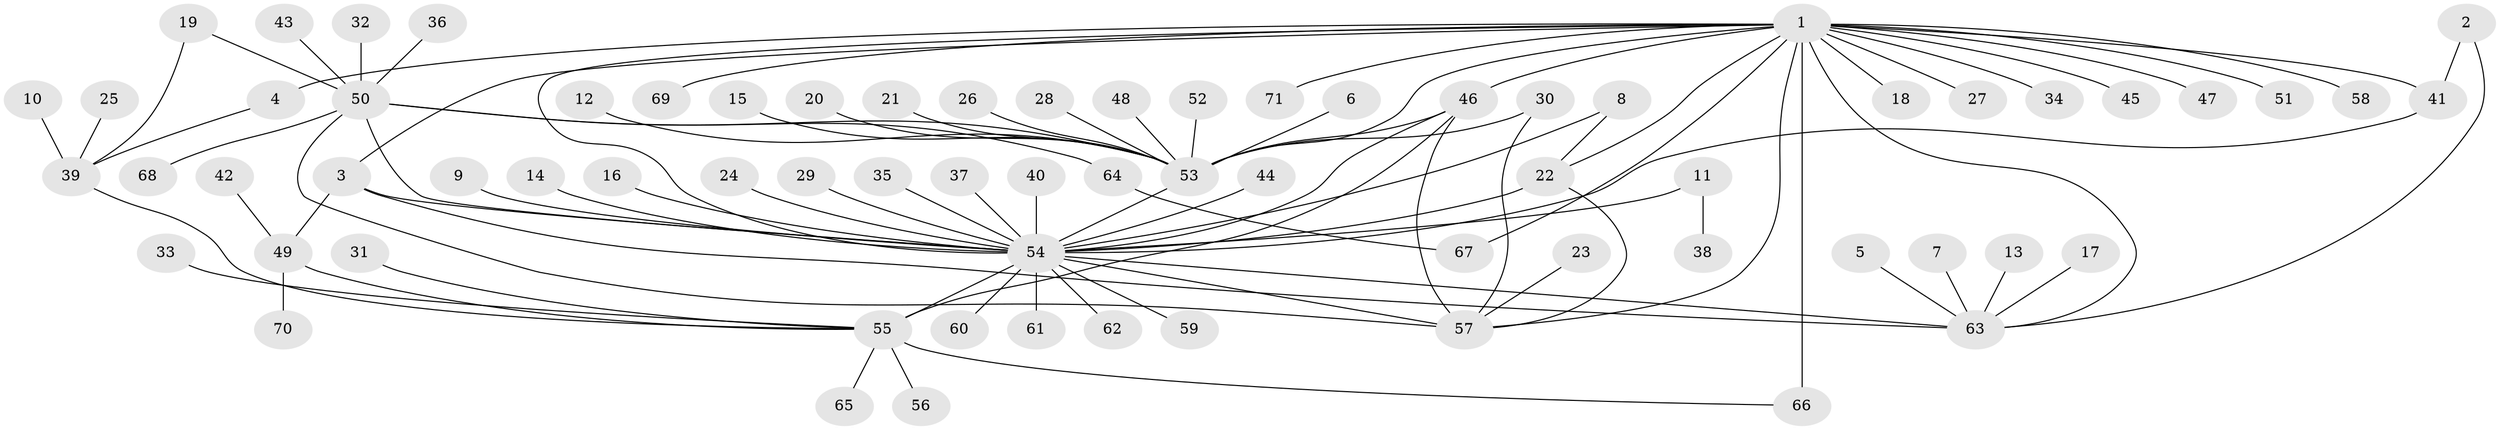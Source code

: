 // original degree distribution, {17: 0.007042253521126761, 11: 0.007042253521126761, 2: 0.176056338028169, 30: 0.007042253521126761, 9: 0.007042253521126761, 8: 0.014084507042253521, 4: 0.04929577464788732, 1: 0.5633802816901409, 3: 0.1056338028169014, 7: 0.007042253521126761, 12: 0.007042253521126761, 6: 0.02112676056338028, 5: 0.02112676056338028, 10: 0.007042253521126761}
// Generated by graph-tools (version 1.1) at 2025/26/03/09/25 03:26:06]
// undirected, 71 vertices, 92 edges
graph export_dot {
graph [start="1"]
  node [color=gray90,style=filled];
  1;
  2;
  3;
  4;
  5;
  6;
  7;
  8;
  9;
  10;
  11;
  12;
  13;
  14;
  15;
  16;
  17;
  18;
  19;
  20;
  21;
  22;
  23;
  24;
  25;
  26;
  27;
  28;
  29;
  30;
  31;
  32;
  33;
  34;
  35;
  36;
  37;
  38;
  39;
  40;
  41;
  42;
  43;
  44;
  45;
  46;
  47;
  48;
  49;
  50;
  51;
  52;
  53;
  54;
  55;
  56;
  57;
  58;
  59;
  60;
  61;
  62;
  63;
  64;
  65;
  66;
  67;
  68;
  69;
  70;
  71;
  1 -- 3 [weight=1.0];
  1 -- 4 [weight=1.0];
  1 -- 18 [weight=1.0];
  1 -- 22 [weight=1.0];
  1 -- 27 [weight=2.0];
  1 -- 34 [weight=1.0];
  1 -- 41 [weight=2.0];
  1 -- 45 [weight=1.0];
  1 -- 46 [weight=1.0];
  1 -- 47 [weight=1.0];
  1 -- 51 [weight=1.0];
  1 -- 53 [weight=2.0];
  1 -- 54 [weight=2.0];
  1 -- 57 [weight=1.0];
  1 -- 58 [weight=1.0];
  1 -- 63 [weight=1.0];
  1 -- 66 [weight=2.0];
  1 -- 67 [weight=1.0];
  1 -- 69 [weight=1.0];
  1 -- 71 [weight=1.0];
  2 -- 41 [weight=1.0];
  2 -- 63 [weight=1.0];
  3 -- 49 [weight=1.0];
  3 -- 54 [weight=1.0];
  3 -- 63 [weight=1.0];
  4 -- 39 [weight=1.0];
  5 -- 63 [weight=1.0];
  6 -- 53 [weight=1.0];
  7 -- 63 [weight=1.0];
  8 -- 22 [weight=1.0];
  8 -- 54 [weight=1.0];
  9 -- 54 [weight=1.0];
  10 -- 39 [weight=1.0];
  11 -- 38 [weight=1.0];
  11 -- 54 [weight=1.0];
  12 -- 53 [weight=1.0];
  13 -- 63 [weight=1.0];
  14 -- 54 [weight=1.0];
  15 -- 53 [weight=1.0];
  16 -- 54 [weight=1.0];
  17 -- 63 [weight=1.0];
  19 -- 39 [weight=1.0];
  19 -- 50 [weight=1.0];
  20 -- 53 [weight=1.0];
  21 -- 53 [weight=1.0];
  22 -- 54 [weight=1.0];
  22 -- 57 [weight=1.0];
  23 -- 57 [weight=1.0];
  24 -- 54 [weight=1.0];
  25 -- 39 [weight=1.0];
  26 -- 53 [weight=1.0];
  28 -- 53 [weight=1.0];
  29 -- 54 [weight=1.0];
  30 -- 53 [weight=1.0];
  30 -- 57 [weight=1.0];
  31 -- 55 [weight=1.0];
  32 -- 50 [weight=1.0];
  33 -- 55 [weight=1.0];
  35 -- 54 [weight=1.0];
  36 -- 50 [weight=1.0];
  37 -- 54 [weight=1.0];
  39 -- 55 [weight=1.0];
  40 -- 54 [weight=1.0];
  41 -- 54 [weight=1.0];
  42 -- 49 [weight=1.0];
  43 -- 50 [weight=1.0];
  44 -- 54 [weight=1.0];
  46 -- 53 [weight=1.0];
  46 -- 54 [weight=1.0];
  46 -- 55 [weight=2.0];
  46 -- 57 [weight=1.0];
  48 -- 53 [weight=1.0];
  49 -- 55 [weight=1.0];
  49 -- 70 [weight=1.0];
  50 -- 53 [weight=1.0];
  50 -- 54 [weight=1.0];
  50 -- 57 [weight=1.0];
  50 -- 64 [weight=1.0];
  50 -- 68 [weight=1.0];
  52 -- 53 [weight=1.0];
  53 -- 54 [weight=3.0];
  54 -- 55 [weight=2.0];
  54 -- 57 [weight=2.0];
  54 -- 59 [weight=1.0];
  54 -- 60 [weight=1.0];
  54 -- 61 [weight=1.0];
  54 -- 62 [weight=1.0];
  54 -- 63 [weight=1.0];
  55 -- 56 [weight=1.0];
  55 -- 65 [weight=1.0];
  55 -- 66 [weight=1.0];
  64 -- 67 [weight=1.0];
}
